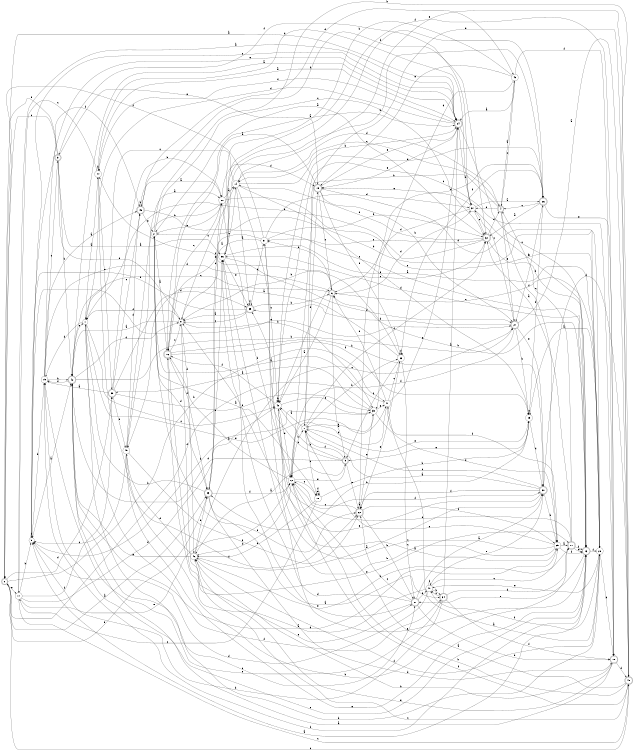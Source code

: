 digraph n40_3 {
__start0 [label="" shape="none"];

rankdir=LR;
size="8,5";

s0 [style="rounded,filled", color="black", fillcolor="white" shape="doublecircle", label="0"];
s1 [style="filled", color="black", fillcolor="white" shape="circle", label="1"];
s2 [style="filled", color="black", fillcolor="white" shape="circle", label="2"];
s3 [style="rounded,filled", color="black", fillcolor="white" shape="doublecircle", label="3"];
s4 [style="rounded,filled", color="black", fillcolor="white" shape="doublecircle", label="4"];
s5 [style="filled", color="black", fillcolor="white" shape="circle", label="5"];
s6 [style="rounded,filled", color="black", fillcolor="white" shape="doublecircle", label="6"];
s7 [style="filled", color="black", fillcolor="white" shape="circle", label="7"];
s8 [style="filled", color="black", fillcolor="white" shape="circle", label="8"];
s9 [style="rounded,filled", color="black", fillcolor="white" shape="doublecircle", label="9"];
s10 [style="rounded,filled", color="black", fillcolor="white" shape="doublecircle", label="10"];
s11 [style="rounded,filled", color="black", fillcolor="white" shape="doublecircle", label="11"];
s12 [style="filled", color="black", fillcolor="white" shape="circle", label="12"];
s13 [style="rounded,filled", color="black", fillcolor="white" shape="doublecircle", label="13"];
s14 [style="filled", color="black", fillcolor="white" shape="circle", label="14"];
s15 [style="rounded,filled", color="black", fillcolor="white" shape="doublecircle", label="15"];
s16 [style="rounded,filled", color="black", fillcolor="white" shape="doublecircle", label="16"];
s17 [style="filled", color="black", fillcolor="white" shape="circle", label="17"];
s18 [style="filled", color="black", fillcolor="white" shape="circle", label="18"];
s19 [style="filled", color="black", fillcolor="white" shape="circle", label="19"];
s20 [style="filled", color="black", fillcolor="white" shape="circle", label="20"];
s21 [style="rounded,filled", color="black", fillcolor="white" shape="doublecircle", label="21"];
s22 [style="rounded,filled", color="black", fillcolor="white" shape="doublecircle", label="22"];
s23 [style="rounded,filled", color="black", fillcolor="white" shape="doublecircle", label="23"];
s24 [style="rounded,filled", color="black", fillcolor="white" shape="doublecircle", label="24"];
s25 [style="filled", color="black", fillcolor="white" shape="circle", label="25"];
s26 [style="rounded,filled", color="black", fillcolor="white" shape="doublecircle", label="26"];
s27 [style="rounded,filled", color="black", fillcolor="white" shape="doublecircle", label="27"];
s28 [style="filled", color="black", fillcolor="white" shape="circle", label="28"];
s29 [style="filled", color="black", fillcolor="white" shape="circle", label="29"];
s30 [style="rounded,filled", color="black", fillcolor="white" shape="doublecircle", label="30"];
s31 [style="filled", color="black", fillcolor="white" shape="circle", label="31"];
s32 [style="rounded,filled", color="black", fillcolor="white" shape="doublecircle", label="32"];
s33 [style="filled", color="black", fillcolor="white" shape="circle", label="33"];
s34 [style="rounded,filled", color="black", fillcolor="white" shape="doublecircle", label="34"];
s35 [style="rounded,filled", color="black", fillcolor="white" shape="doublecircle", label="35"];
s36 [style="filled", color="black", fillcolor="white" shape="circle", label="36"];
s37 [style="filled", color="black", fillcolor="white" shape="circle", label="37"];
s38 [style="rounded,filled", color="black", fillcolor="white" shape="doublecircle", label="38"];
s39 [style="filled", color="black", fillcolor="white" shape="circle", label="39"];
s40 [style="filled", color="black", fillcolor="white" shape="circle", label="40"];
s41 [style="filled", color="black", fillcolor="white" shape="circle", label="41"];
s42 [style="rounded,filled", color="black", fillcolor="white" shape="doublecircle", label="42"];
s43 [style="filled", color="black", fillcolor="white" shape="circle", label="43"];
s44 [style="filled", color="black", fillcolor="white" shape="circle", label="44"];
s45 [style="rounded,filled", color="black", fillcolor="white" shape="doublecircle", label="45"];
s46 [style="filled", color="black", fillcolor="white" shape="circle", label="46"];
s47 [style="filled", color="black", fillcolor="white" shape="circle", label="47"];
s48 [style="rounded,filled", color="black", fillcolor="white" shape="doublecircle", label="48"];
s49 [style="filled", color="black", fillcolor="white" shape="circle", label="49"];
s0 -> s23 [label="a"];
s0 -> s41 [label="b"];
s0 -> s48 [label="c"];
s0 -> s38 [label="d"];
s0 -> s17 [label="e"];
s0 -> s23 [label="f"];
s1 -> s44 [label="a"];
s1 -> s28 [label="b"];
s1 -> s40 [label="c"];
s1 -> s19 [label="d"];
s1 -> s41 [label="e"];
s1 -> s34 [label="f"];
s2 -> s16 [label="a"];
s2 -> s48 [label="b"];
s2 -> s32 [label="c"];
s2 -> s23 [label="d"];
s2 -> s20 [label="e"];
s2 -> s22 [label="f"];
s3 -> s36 [label="a"];
s3 -> s42 [label="b"];
s3 -> s0 [label="c"];
s3 -> s8 [label="d"];
s3 -> s15 [label="e"];
s3 -> s0 [label="f"];
s4 -> s43 [label="a"];
s4 -> s12 [label="b"];
s4 -> s14 [label="c"];
s4 -> s37 [label="d"];
s4 -> s27 [label="e"];
s4 -> s25 [label="f"];
s5 -> s42 [label="a"];
s5 -> s19 [label="b"];
s5 -> s24 [label="c"];
s5 -> s5 [label="d"];
s5 -> s27 [label="e"];
s5 -> s45 [label="f"];
s6 -> s40 [label="a"];
s6 -> s9 [label="b"];
s6 -> s42 [label="c"];
s6 -> s37 [label="d"];
s6 -> s31 [label="e"];
s6 -> s44 [label="f"];
s7 -> s40 [label="a"];
s7 -> s33 [label="b"];
s7 -> s18 [label="c"];
s7 -> s15 [label="d"];
s7 -> s29 [label="e"];
s7 -> s32 [label="f"];
s8 -> s42 [label="a"];
s8 -> s39 [label="b"];
s8 -> s14 [label="c"];
s8 -> s46 [label="d"];
s8 -> s21 [label="e"];
s8 -> s1 [label="f"];
s9 -> s46 [label="a"];
s9 -> s40 [label="b"];
s9 -> s35 [label="c"];
s9 -> s42 [label="d"];
s9 -> s22 [label="e"];
s9 -> s7 [label="f"];
s10 -> s42 [label="a"];
s10 -> s46 [label="b"];
s10 -> s40 [label="c"];
s10 -> s48 [label="d"];
s10 -> s46 [label="e"];
s10 -> s36 [label="f"];
s11 -> s32 [label="a"];
s11 -> s46 [label="b"];
s11 -> s4 [label="c"];
s11 -> s40 [label="d"];
s11 -> s13 [label="e"];
s11 -> s13 [label="f"];
s12 -> s16 [label="a"];
s12 -> s7 [label="b"];
s12 -> s18 [label="c"];
s12 -> s46 [label="d"];
s12 -> s9 [label="e"];
s12 -> s30 [label="f"];
s13 -> s5 [label="a"];
s13 -> s6 [label="b"];
s13 -> s19 [label="c"];
s13 -> s36 [label="d"];
s13 -> s21 [label="e"];
s13 -> s28 [label="f"];
s14 -> s35 [label="a"];
s14 -> s24 [label="b"];
s14 -> s1 [label="c"];
s14 -> s4 [label="d"];
s14 -> s13 [label="e"];
s14 -> s29 [label="f"];
s15 -> s16 [label="a"];
s15 -> s27 [label="b"];
s15 -> s6 [label="c"];
s15 -> s28 [label="d"];
s15 -> s24 [label="e"];
s15 -> s33 [label="f"];
s16 -> s24 [label="a"];
s16 -> s30 [label="b"];
s16 -> s8 [label="c"];
s16 -> s23 [label="d"];
s16 -> s11 [label="e"];
s16 -> s29 [label="f"];
s17 -> s24 [label="a"];
s17 -> s5 [label="b"];
s17 -> s48 [label="c"];
s17 -> s40 [label="d"];
s17 -> s12 [label="e"];
s17 -> s38 [label="f"];
s18 -> s2 [label="a"];
s18 -> s29 [label="b"];
s18 -> s17 [label="c"];
s18 -> s46 [label="d"];
s18 -> s18 [label="e"];
s18 -> s18 [label="f"];
s19 -> s45 [label="a"];
s19 -> s42 [label="b"];
s19 -> s3 [label="c"];
s19 -> s6 [label="d"];
s19 -> s24 [label="e"];
s19 -> s13 [label="f"];
s20 -> s14 [label="a"];
s20 -> s49 [label="b"];
s20 -> s16 [label="c"];
s20 -> s15 [label="d"];
s20 -> s28 [label="e"];
s20 -> s12 [label="f"];
s21 -> s30 [label="a"];
s21 -> s10 [label="b"];
s21 -> s22 [label="c"];
s21 -> s36 [label="d"];
s21 -> s36 [label="e"];
s21 -> s47 [label="f"];
s22 -> s22 [label="a"];
s22 -> s21 [label="b"];
s22 -> s12 [label="c"];
s22 -> s26 [label="d"];
s22 -> s39 [label="e"];
s22 -> s25 [label="f"];
s23 -> s34 [label="a"];
s23 -> s1 [label="b"];
s23 -> s20 [label="c"];
s23 -> s10 [label="d"];
s23 -> s36 [label="e"];
s23 -> s12 [label="f"];
s24 -> s0 [label="a"];
s24 -> s37 [label="b"];
s24 -> s13 [label="c"];
s24 -> s1 [label="d"];
s24 -> s15 [label="e"];
s24 -> s44 [label="f"];
s25 -> s11 [label="a"];
s25 -> s36 [label="b"];
s25 -> s31 [label="c"];
s25 -> s42 [label="d"];
s25 -> s7 [label="e"];
s25 -> s13 [label="f"];
s26 -> s32 [label="a"];
s26 -> s27 [label="b"];
s26 -> s4 [label="c"];
s26 -> s40 [label="d"];
s26 -> s10 [label="e"];
s26 -> s33 [label="f"];
s27 -> s48 [label="a"];
s27 -> s29 [label="b"];
s27 -> s37 [label="c"];
s27 -> s35 [label="d"];
s27 -> s30 [label="e"];
s27 -> s12 [label="f"];
s28 -> s41 [label="a"];
s28 -> s2 [label="b"];
s28 -> s6 [label="c"];
s28 -> s10 [label="d"];
s28 -> s47 [label="e"];
s28 -> s47 [label="f"];
s29 -> s28 [label="a"];
s29 -> s23 [label="b"];
s29 -> s29 [label="c"];
s29 -> s30 [label="d"];
s29 -> s9 [label="e"];
s29 -> s26 [label="f"];
s30 -> s7 [label="a"];
s30 -> s25 [label="b"];
s30 -> s7 [label="c"];
s30 -> s48 [label="d"];
s30 -> s8 [label="e"];
s30 -> s22 [label="f"];
s31 -> s8 [label="a"];
s31 -> s32 [label="b"];
s31 -> s40 [label="c"];
s31 -> s37 [label="d"];
s31 -> s16 [label="e"];
s31 -> s0 [label="f"];
s32 -> s2 [label="a"];
s32 -> s1 [label="b"];
s32 -> s31 [label="c"];
s32 -> s4 [label="d"];
s32 -> s14 [label="e"];
s32 -> s13 [label="f"];
s33 -> s49 [label="a"];
s33 -> s8 [label="b"];
s33 -> s21 [label="c"];
s33 -> s33 [label="d"];
s33 -> s22 [label="e"];
s33 -> s9 [label="f"];
s34 -> s24 [label="a"];
s34 -> s5 [label="b"];
s34 -> s47 [label="c"];
s34 -> s11 [label="d"];
s34 -> s19 [label="e"];
s34 -> s10 [label="f"];
s35 -> s8 [label="a"];
s35 -> s6 [label="b"];
s35 -> s8 [label="c"];
s35 -> s31 [label="d"];
s35 -> s5 [label="e"];
s35 -> s35 [label="f"];
s36 -> s28 [label="a"];
s36 -> s26 [label="b"];
s36 -> s14 [label="c"];
s36 -> s27 [label="d"];
s36 -> s35 [label="e"];
s36 -> s26 [label="f"];
s37 -> s26 [label="a"];
s37 -> s13 [label="b"];
s37 -> s32 [label="c"];
s37 -> s6 [label="d"];
s37 -> s15 [label="e"];
s37 -> s3 [label="f"];
s38 -> s19 [label="a"];
s38 -> s20 [label="b"];
s38 -> s45 [label="c"];
s38 -> s35 [label="d"];
s38 -> s49 [label="e"];
s38 -> s39 [label="f"];
s39 -> s38 [label="a"];
s39 -> s5 [label="b"];
s39 -> s7 [label="c"];
s39 -> s25 [label="d"];
s39 -> s41 [label="e"];
s39 -> s0 [label="f"];
s40 -> s25 [label="a"];
s40 -> s40 [label="b"];
s40 -> s32 [label="c"];
s40 -> s12 [label="d"];
s40 -> s39 [label="e"];
s40 -> s16 [label="f"];
s41 -> s2 [label="a"];
s41 -> s12 [label="b"];
s41 -> s33 [label="c"];
s41 -> s6 [label="d"];
s41 -> s24 [label="e"];
s41 -> s25 [label="f"];
s42 -> s24 [label="a"];
s42 -> s27 [label="b"];
s42 -> s21 [label="c"];
s42 -> s8 [label="d"];
s42 -> s1 [label="e"];
s42 -> s19 [label="f"];
s43 -> s24 [label="a"];
s43 -> s23 [label="b"];
s43 -> s4 [label="c"];
s43 -> s39 [label="d"];
s43 -> s15 [label="e"];
s43 -> s10 [label="f"];
s44 -> s24 [label="a"];
s44 -> s44 [label="b"];
s44 -> s17 [label="c"];
s44 -> s37 [label="d"];
s44 -> s38 [label="e"];
s44 -> s22 [label="f"];
s45 -> s20 [label="a"];
s45 -> s45 [label="b"];
s45 -> s13 [label="c"];
s45 -> s43 [label="d"];
s45 -> s2 [label="e"];
s45 -> s32 [label="f"];
s46 -> s30 [label="a"];
s46 -> s23 [label="b"];
s46 -> s27 [label="c"];
s46 -> s49 [label="d"];
s46 -> s42 [label="e"];
s46 -> s28 [label="f"];
s47 -> s16 [label="a"];
s47 -> s34 [label="b"];
s47 -> s25 [label="c"];
s47 -> s5 [label="d"];
s47 -> s30 [label="e"];
s47 -> s47 [label="f"];
s48 -> s12 [label="a"];
s48 -> s12 [label="b"];
s48 -> s46 [label="c"];
s48 -> s7 [label="d"];
s48 -> s14 [label="e"];
s48 -> s12 [label="f"];
s49 -> s20 [label="a"];
s49 -> s11 [label="b"];
s49 -> s5 [label="c"];
s49 -> s45 [label="d"];
s49 -> s13 [label="e"];
s49 -> s22 [label="f"];

}